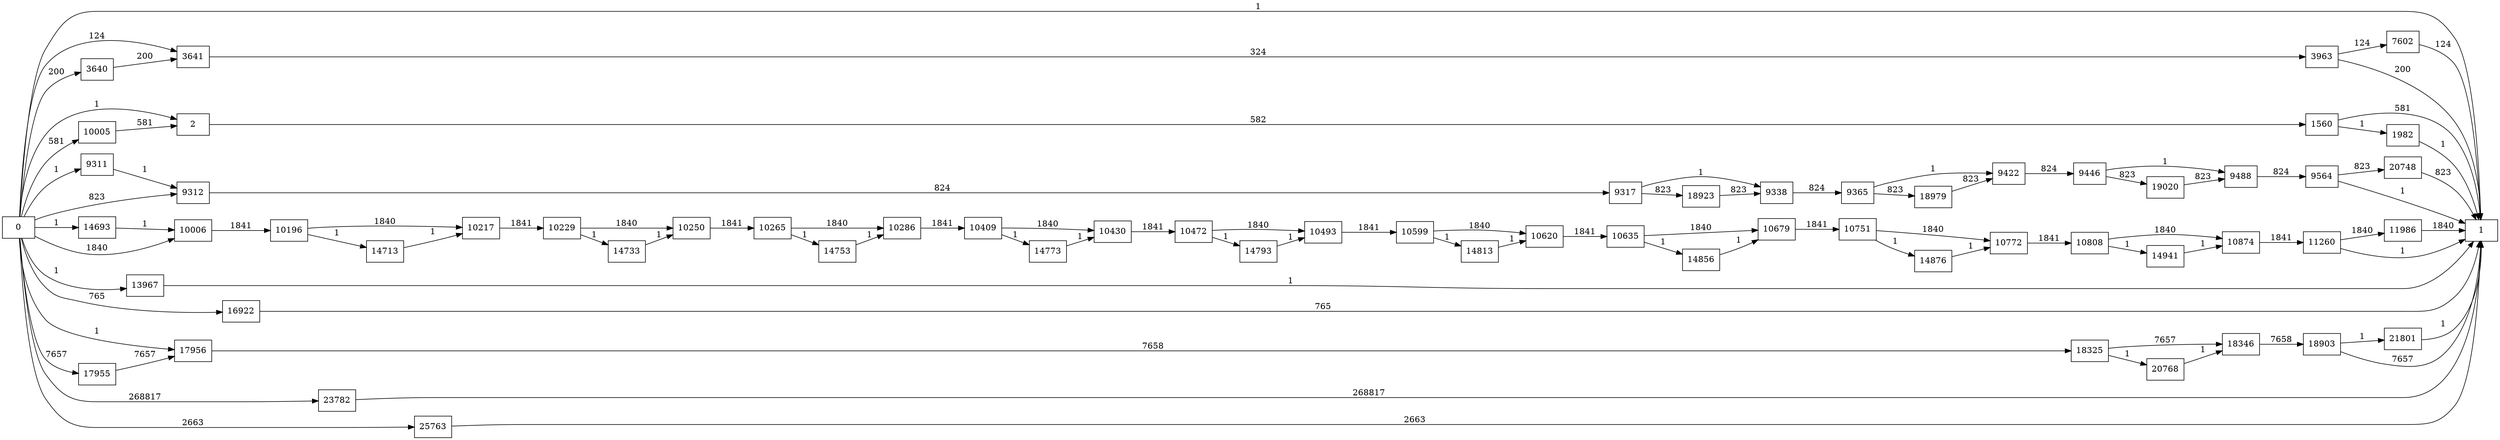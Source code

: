 digraph {
	graph [rankdir=LR]
	node [shape=rectangle]
	2 -> 1560 [label=582]
	1560 -> 1 [label=581]
	1560 -> 1982 [label=1]
	1982 -> 1 [label=1]
	3640 -> 3641 [label=200]
	3641 -> 3963 [label=324]
	3963 -> 1 [label=200]
	3963 -> 7602 [label=124]
	7602 -> 1 [label=124]
	9311 -> 9312 [label=1]
	9312 -> 9317 [label=824]
	9317 -> 9338 [label=1]
	9317 -> 18923 [label=823]
	9338 -> 9365 [label=824]
	9365 -> 9422 [label=1]
	9365 -> 18979 [label=823]
	9422 -> 9446 [label=824]
	9446 -> 9488 [label=1]
	9446 -> 19020 [label=823]
	9488 -> 9564 [label=824]
	9564 -> 1 [label=1]
	9564 -> 20748 [label=823]
	10005 -> 2 [label=581]
	10006 -> 10196 [label=1841]
	10196 -> 10217 [label=1840]
	10196 -> 14713 [label=1]
	10217 -> 10229 [label=1841]
	10229 -> 10250 [label=1840]
	10229 -> 14733 [label=1]
	10250 -> 10265 [label=1841]
	10265 -> 10286 [label=1840]
	10265 -> 14753 [label=1]
	10286 -> 10409 [label=1841]
	10409 -> 10430 [label=1840]
	10409 -> 14773 [label=1]
	10430 -> 10472 [label=1841]
	10472 -> 10493 [label=1840]
	10472 -> 14793 [label=1]
	10493 -> 10599 [label=1841]
	10599 -> 10620 [label=1840]
	10599 -> 14813 [label=1]
	10620 -> 10635 [label=1841]
	10635 -> 10679 [label=1840]
	10635 -> 14856 [label=1]
	10679 -> 10751 [label=1841]
	10751 -> 10772 [label=1840]
	10751 -> 14876 [label=1]
	10772 -> 10808 [label=1841]
	10808 -> 10874 [label=1840]
	10808 -> 14941 [label=1]
	10874 -> 11260 [label=1841]
	11260 -> 1 [label=1]
	11260 -> 11986 [label=1840]
	11986 -> 1 [label=1840]
	13967 -> 1 [label=1]
	14693 -> 10006 [label=1]
	14713 -> 10217 [label=1]
	14733 -> 10250 [label=1]
	14753 -> 10286 [label=1]
	14773 -> 10430 [label=1]
	14793 -> 10493 [label=1]
	14813 -> 10620 [label=1]
	14856 -> 10679 [label=1]
	14876 -> 10772 [label=1]
	14941 -> 10874 [label=1]
	16922 -> 1 [label=765]
	17955 -> 17956 [label=7657]
	17956 -> 18325 [label=7658]
	18325 -> 18346 [label=7657]
	18325 -> 20768 [label=1]
	18346 -> 18903 [label=7658]
	18903 -> 1 [label=7657]
	18903 -> 21801 [label=1]
	18923 -> 9338 [label=823]
	18979 -> 9422 [label=823]
	19020 -> 9488 [label=823]
	20748 -> 1 [label=823]
	20768 -> 18346 [label=1]
	21801 -> 1 [label=1]
	23782 -> 1 [label=268817]
	25763 -> 1 [label=2663]
	0 -> 2 [label=1]
	0 -> 3641 [label=124]
	0 -> 10006 [label=1840]
	0 -> 9312 [label=823]
	0 -> 17956 [label=1]
	0 -> 3640 [label=200]
	0 -> 1 [label=1]
	0 -> 9311 [label=1]
	0 -> 10005 [label=581]
	0 -> 13967 [label=1]
	0 -> 14693 [label=1]
	0 -> 16922 [label=765]
	0 -> 17955 [label=7657]
	0 -> 23782 [label=268817]
	0 -> 25763 [label=2663]
}
